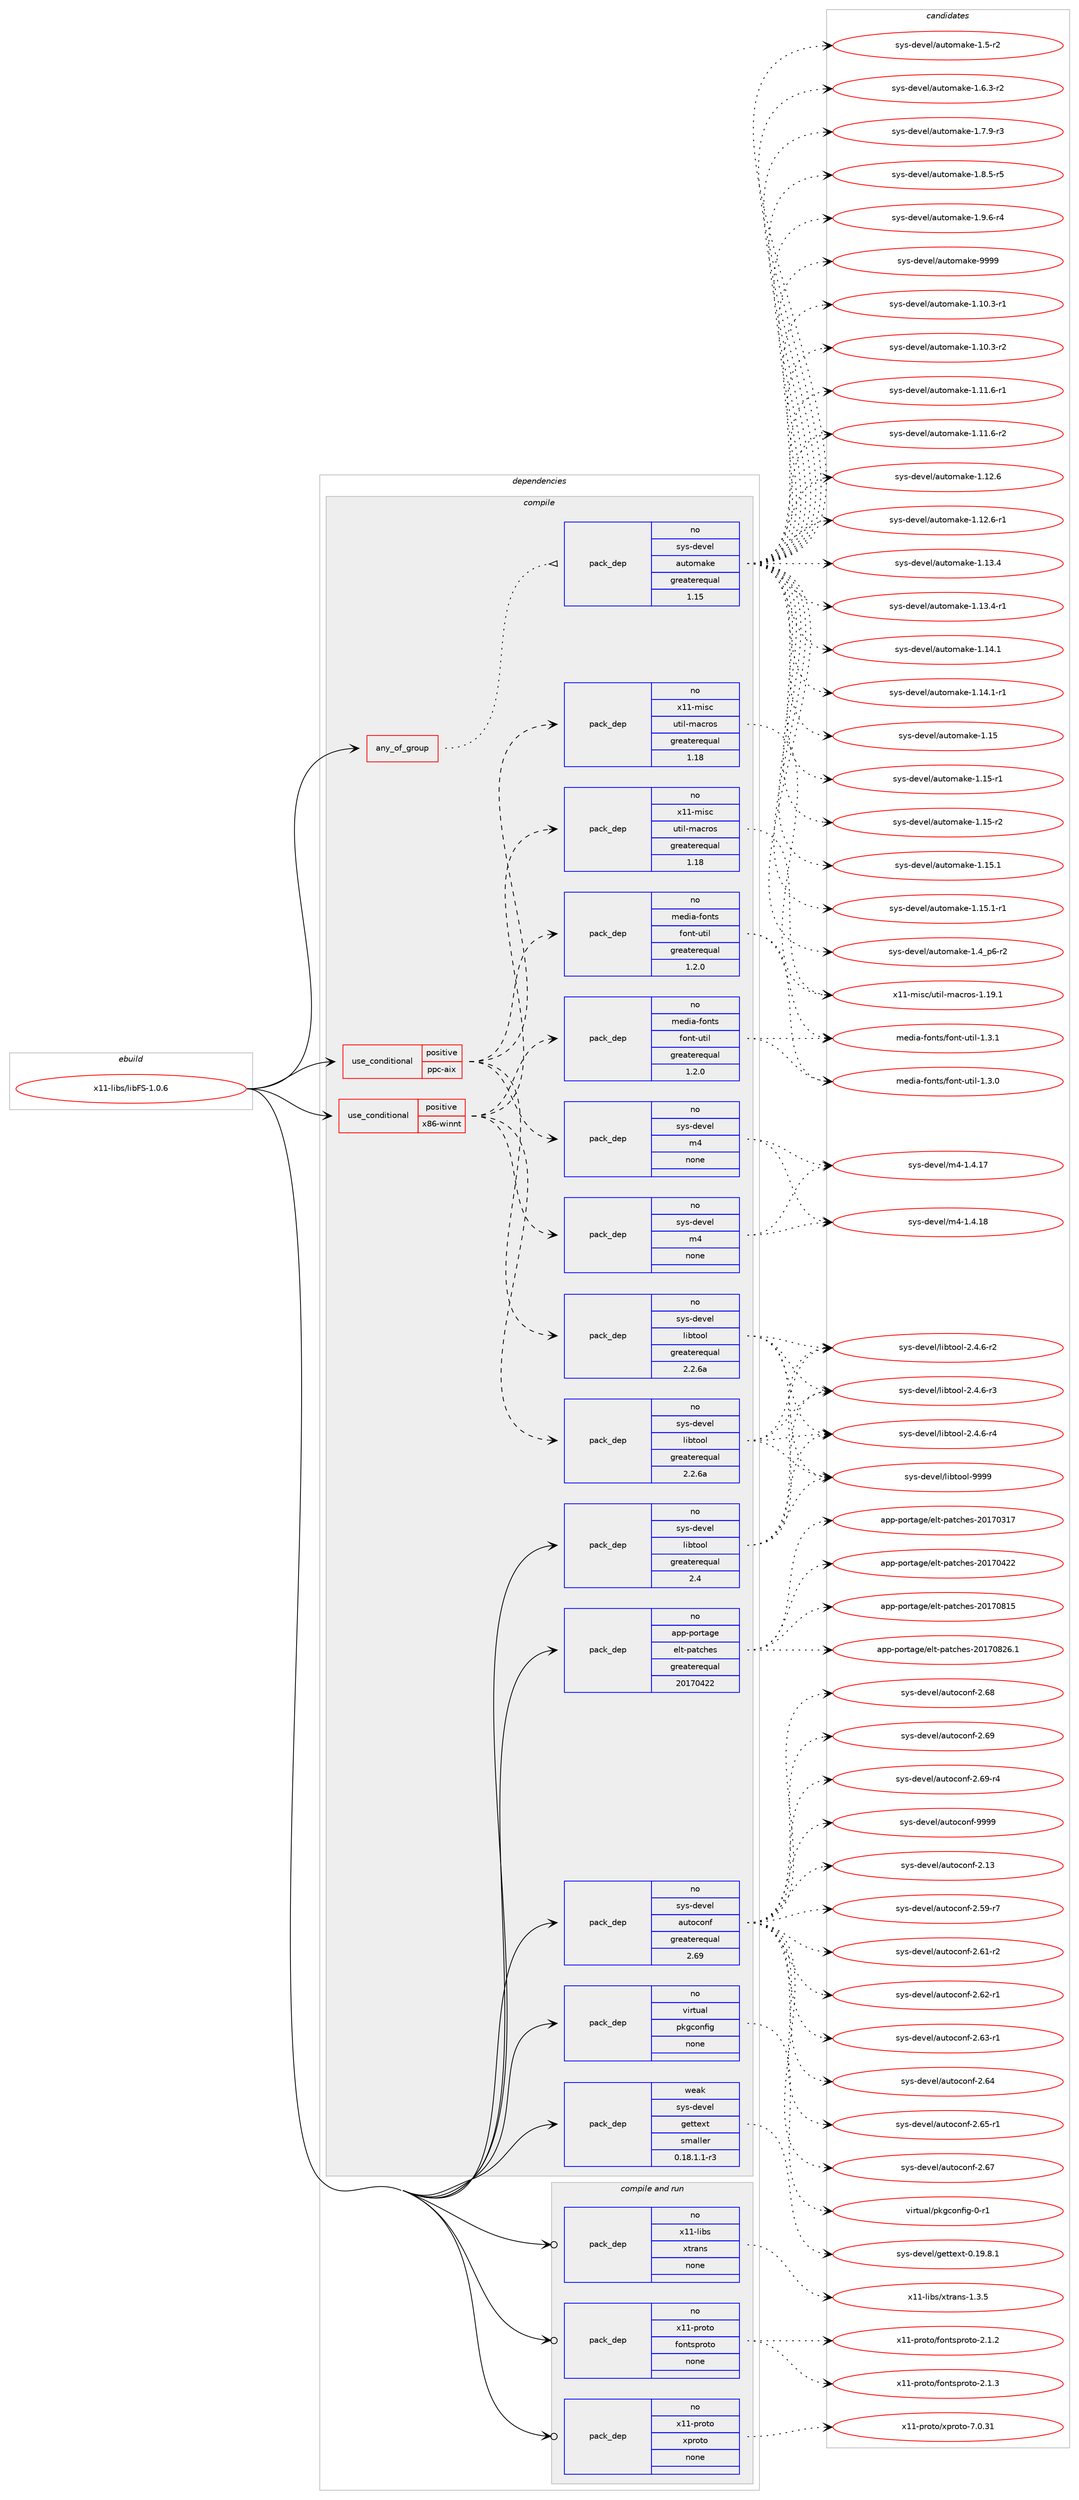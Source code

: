 digraph prolog {

# *************
# Graph options
# *************

newrank=true;
concentrate=true;
compound=true;
graph [rankdir=LR,fontname=Helvetica,fontsize=10,ranksep=1.5];#, ranksep=2.5, nodesep=0.2];
edge  [arrowhead=vee];
node  [fontname=Helvetica,fontsize=10];

# **********
# The ebuild
# **********

subgraph cluster_leftcol {
color=gray;
rank=same;
label=<<i>ebuild</i>>;
id [label="x11-libs/libFS-1.0.6", color=red, width=4, href="../x11-libs/libFS-1.0.6.svg"];
}

# ****************
# The dependencies
# ****************

subgraph cluster_midcol {
color=gray;
label=<<i>dependencies</i>>;
subgraph cluster_compile {
fillcolor="#eeeeee";
style=filled;
label=<<i>compile</i>>;
subgraph any9271 {
dependency517162 [label=<<TABLE BORDER="0" CELLBORDER="1" CELLSPACING="0" CELLPADDING="4"><TR><TD CELLPADDING="10">any_of_group</TD></TR></TABLE>>, shape=none, color=red];subgraph pack385210 {
dependency517163 [label=<<TABLE BORDER="0" CELLBORDER="1" CELLSPACING="0" CELLPADDING="4" WIDTH="220"><TR><TD ROWSPAN="6" CELLPADDING="30">pack_dep</TD></TR><TR><TD WIDTH="110">no</TD></TR><TR><TD>sys-devel</TD></TR><TR><TD>automake</TD></TR><TR><TD>greaterequal</TD></TR><TR><TD>1.15</TD></TR></TABLE>>, shape=none, color=blue];
}
dependency517162:e -> dependency517163:w [weight=20,style="dotted",arrowhead="oinv"];
}
id:e -> dependency517162:w [weight=20,style="solid",arrowhead="vee"];
subgraph cond122342 {
dependency517164 [label=<<TABLE BORDER="0" CELLBORDER="1" CELLSPACING="0" CELLPADDING="4"><TR><TD ROWSPAN="3" CELLPADDING="10">use_conditional</TD></TR><TR><TD>positive</TD></TR><TR><TD>ppc-aix</TD></TR></TABLE>>, shape=none, color=red];
subgraph pack385211 {
dependency517165 [label=<<TABLE BORDER="0" CELLBORDER="1" CELLSPACING="0" CELLPADDING="4" WIDTH="220"><TR><TD ROWSPAN="6" CELLPADDING="30">pack_dep</TD></TR><TR><TD WIDTH="110">no</TD></TR><TR><TD>sys-devel</TD></TR><TR><TD>libtool</TD></TR><TR><TD>greaterequal</TD></TR><TR><TD>2.2.6a</TD></TR></TABLE>>, shape=none, color=blue];
}
dependency517164:e -> dependency517165:w [weight=20,style="dashed",arrowhead="vee"];
subgraph pack385212 {
dependency517166 [label=<<TABLE BORDER="0" CELLBORDER="1" CELLSPACING="0" CELLPADDING="4" WIDTH="220"><TR><TD ROWSPAN="6" CELLPADDING="30">pack_dep</TD></TR><TR><TD WIDTH="110">no</TD></TR><TR><TD>sys-devel</TD></TR><TR><TD>m4</TD></TR><TR><TD>none</TD></TR><TR><TD></TD></TR></TABLE>>, shape=none, color=blue];
}
dependency517164:e -> dependency517166:w [weight=20,style="dashed",arrowhead="vee"];
subgraph pack385213 {
dependency517167 [label=<<TABLE BORDER="0" CELLBORDER="1" CELLSPACING="0" CELLPADDING="4" WIDTH="220"><TR><TD ROWSPAN="6" CELLPADDING="30">pack_dep</TD></TR><TR><TD WIDTH="110">no</TD></TR><TR><TD>x11-misc</TD></TR><TR><TD>util-macros</TD></TR><TR><TD>greaterequal</TD></TR><TR><TD>1.18</TD></TR></TABLE>>, shape=none, color=blue];
}
dependency517164:e -> dependency517167:w [weight=20,style="dashed",arrowhead="vee"];
subgraph pack385214 {
dependency517168 [label=<<TABLE BORDER="0" CELLBORDER="1" CELLSPACING="0" CELLPADDING="4" WIDTH="220"><TR><TD ROWSPAN="6" CELLPADDING="30">pack_dep</TD></TR><TR><TD WIDTH="110">no</TD></TR><TR><TD>media-fonts</TD></TR><TR><TD>font-util</TD></TR><TR><TD>greaterequal</TD></TR><TR><TD>1.2.0</TD></TR></TABLE>>, shape=none, color=blue];
}
dependency517164:e -> dependency517168:w [weight=20,style="dashed",arrowhead="vee"];
}
id:e -> dependency517164:w [weight=20,style="solid",arrowhead="vee"];
subgraph cond122343 {
dependency517169 [label=<<TABLE BORDER="0" CELLBORDER="1" CELLSPACING="0" CELLPADDING="4"><TR><TD ROWSPAN="3" CELLPADDING="10">use_conditional</TD></TR><TR><TD>positive</TD></TR><TR><TD>x86-winnt</TD></TR></TABLE>>, shape=none, color=red];
subgraph pack385215 {
dependency517170 [label=<<TABLE BORDER="0" CELLBORDER="1" CELLSPACING="0" CELLPADDING="4" WIDTH="220"><TR><TD ROWSPAN="6" CELLPADDING="30">pack_dep</TD></TR><TR><TD WIDTH="110">no</TD></TR><TR><TD>sys-devel</TD></TR><TR><TD>libtool</TD></TR><TR><TD>greaterequal</TD></TR><TR><TD>2.2.6a</TD></TR></TABLE>>, shape=none, color=blue];
}
dependency517169:e -> dependency517170:w [weight=20,style="dashed",arrowhead="vee"];
subgraph pack385216 {
dependency517171 [label=<<TABLE BORDER="0" CELLBORDER="1" CELLSPACING="0" CELLPADDING="4" WIDTH="220"><TR><TD ROWSPAN="6" CELLPADDING="30">pack_dep</TD></TR><TR><TD WIDTH="110">no</TD></TR><TR><TD>sys-devel</TD></TR><TR><TD>m4</TD></TR><TR><TD>none</TD></TR><TR><TD></TD></TR></TABLE>>, shape=none, color=blue];
}
dependency517169:e -> dependency517171:w [weight=20,style="dashed",arrowhead="vee"];
subgraph pack385217 {
dependency517172 [label=<<TABLE BORDER="0" CELLBORDER="1" CELLSPACING="0" CELLPADDING="4" WIDTH="220"><TR><TD ROWSPAN="6" CELLPADDING="30">pack_dep</TD></TR><TR><TD WIDTH="110">no</TD></TR><TR><TD>x11-misc</TD></TR><TR><TD>util-macros</TD></TR><TR><TD>greaterequal</TD></TR><TR><TD>1.18</TD></TR></TABLE>>, shape=none, color=blue];
}
dependency517169:e -> dependency517172:w [weight=20,style="dashed",arrowhead="vee"];
subgraph pack385218 {
dependency517173 [label=<<TABLE BORDER="0" CELLBORDER="1" CELLSPACING="0" CELLPADDING="4" WIDTH="220"><TR><TD ROWSPAN="6" CELLPADDING="30">pack_dep</TD></TR><TR><TD WIDTH="110">no</TD></TR><TR><TD>media-fonts</TD></TR><TR><TD>font-util</TD></TR><TR><TD>greaterequal</TD></TR><TR><TD>1.2.0</TD></TR></TABLE>>, shape=none, color=blue];
}
dependency517169:e -> dependency517173:w [weight=20,style="dashed",arrowhead="vee"];
}
id:e -> dependency517169:w [weight=20,style="solid",arrowhead="vee"];
subgraph pack385219 {
dependency517174 [label=<<TABLE BORDER="0" CELLBORDER="1" CELLSPACING="0" CELLPADDING="4" WIDTH="220"><TR><TD ROWSPAN="6" CELLPADDING="30">pack_dep</TD></TR><TR><TD WIDTH="110">no</TD></TR><TR><TD>app-portage</TD></TR><TR><TD>elt-patches</TD></TR><TR><TD>greaterequal</TD></TR><TR><TD>20170422</TD></TR></TABLE>>, shape=none, color=blue];
}
id:e -> dependency517174:w [weight=20,style="solid",arrowhead="vee"];
subgraph pack385220 {
dependency517175 [label=<<TABLE BORDER="0" CELLBORDER="1" CELLSPACING="0" CELLPADDING="4" WIDTH="220"><TR><TD ROWSPAN="6" CELLPADDING="30">pack_dep</TD></TR><TR><TD WIDTH="110">no</TD></TR><TR><TD>sys-devel</TD></TR><TR><TD>autoconf</TD></TR><TR><TD>greaterequal</TD></TR><TR><TD>2.69</TD></TR></TABLE>>, shape=none, color=blue];
}
id:e -> dependency517175:w [weight=20,style="solid",arrowhead="vee"];
subgraph pack385221 {
dependency517176 [label=<<TABLE BORDER="0" CELLBORDER="1" CELLSPACING="0" CELLPADDING="4" WIDTH="220"><TR><TD ROWSPAN="6" CELLPADDING="30">pack_dep</TD></TR><TR><TD WIDTH="110">no</TD></TR><TR><TD>sys-devel</TD></TR><TR><TD>libtool</TD></TR><TR><TD>greaterequal</TD></TR><TR><TD>2.4</TD></TR></TABLE>>, shape=none, color=blue];
}
id:e -> dependency517176:w [weight=20,style="solid",arrowhead="vee"];
subgraph pack385222 {
dependency517177 [label=<<TABLE BORDER="0" CELLBORDER="1" CELLSPACING="0" CELLPADDING="4" WIDTH="220"><TR><TD ROWSPAN="6" CELLPADDING="30">pack_dep</TD></TR><TR><TD WIDTH="110">no</TD></TR><TR><TD>virtual</TD></TR><TR><TD>pkgconfig</TD></TR><TR><TD>none</TD></TR><TR><TD></TD></TR></TABLE>>, shape=none, color=blue];
}
id:e -> dependency517177:w [weight=20,style="solid",arrowhead="vee"];
subgraph pack385223 {
dependency517178 [label=<<TABLE BORDER="0" CELLBORDER="1" CELLSPACING="0" CELLPADDING="4" WIDTH="220"><TR><TD ROWSPAN="6" CELLPADDING="30">pack_dep</TD></TR><TR><TD WIDTH="110">weak</TD></TR><TR><TD>sys-devel</TD></TR><TR><TD>gettext</TD></TR><TR><TD>smaller</TD></TR><TR><TD>0.18.1.1-r3</TD></TR></TABLE>>, shape=none, color=blue];
}
id:e -> dependency517178:w [weight=20,style="solid",arrowhead="vee"];
}
subgraph cluster_compileandrun {
fillcolor="#eeeeee";
style=filled;
label=<<i>compile and run</i>>;
subgraph pack385224 {
dependency517179 [label=<<TABLE BORDER="0" CELLBORDER="1" CELLSPACING="0" CELLPADDING="4" WIDTH="220"><TR><TD ROWSPAN="6" CELLPADDING="30">pack_dep</TD></TR><TR><TD WIDTH="110">no</TD></TR><TR><TD>x11-libs</TD></TR><TR><TD>xtrans</TD></TR><TR><TD>none</TD></TR><TR><TD></TD></TR></TABLE>>, shape=none, color=blue];
}
id:e -> dependency517179:w [weight=20,style="solid",arrowhead="odotvee"];
subgraph pack385225 {
dependency517180 [label=<<TABLE BORDER="0" CELLBORDER="1" CELLSPACING="0" CELLPADDING="4" WIDTH="220"><TR><TD ROWSPAN="6" CELLPADDING="30">pack_dep</TD></TR><TR><TD WIDTH="110">no</TD></TR><TR><TD>x11-proto</TD></TR><TR><TD>fontsproto</TD></TR><TR><TD>none</TD></TR><TR><TD></TD></TR></TABLE>>, shape=none, color=blue];
}
id:e -> dependency517180:w [weight=20,style="solid",arrowhead="odotvee"];
subgraph pack385226 {
dependency517181 [label=<<TABLE BORDER="0" CELLBORDER="1" CELLSPACING="0" CELLPADDING="4" WIDTH="220"><TR><TD ROWSPAN="6" CELLPADDING="30">pack_dep</TD></TR><TR><TD WIDTH="110">no</TD></TR><TR><TD>x11-proto</TD></TR><TR><TD>xproto</TD></TR><TR><TD>none</TD></TR><TR><TD></TD></TR></TABLE>>, shape=none, color=blue];
}
id:e -> dependency517181:w [weight=20,style="solid",arrowhead="odotvee"];
}
subgraph cluster_run {
fillcolor="#eeeeee";
style=filled;
label=<<i>run</i>>;
}
}

# **************
# The candidates
# **************

subgraph cluster_choices {
rank=same;
color=gray;
label=<<i>candidates</i>>;

subgraph choice385210 {
color=black;
nodesep=1;
choice11512111545100101118101108479711711611110997107101454946494846514511449 [label="sys-devel/automake-1.10.3-r1", color=red, width=4,href="../sys-devel/automake-1.10.3-r1.svg"];
choice11512111545100101118101108479711711611110997107101454946494846514511450 [label="sys-devel/automake-1.10.3-r2", color=red, width=4,href="../sys-devel/automake-1.10.3-r2.svg"];
choice11512111545100101118101108479711711611110997107101454946494946544511449 [label="sys-devel/automake-1.11.6-r1", color=red, width=4,href="../sys-devel/automake-1.11.6-r1.svg"];
choice11512111545100101118101108479711711611110997107101454946494946544511450 [label="sys-devel/automake-1.11.6-r2", color=red, width=4,href="../sys-devel/automake-1.11.6-r2.svg"];
choice1151211154510010111810110847971171161111099710710145494649504654 [label="sys-devel/automake-1.12.6", color=red, width=4,href="../sys-devel/automake-1.12.6.svg"];
choice11512111545100101118101108479711711611110997107101454946495046544511449 [label="sys-devel/automake-1.12.6-r1", color=red, width=4,href="../sys-devel/automake-1.12.6-r1.svg"];
choice1151211154510010111810110847971171161111099710710145494649514652 [label="sys-devel/automake-1.13.4", color=red, width=4,href="../sys-devel/automake-1.13.4.svg"];
choice11512111545100101118101108479711711611110997107101454946495146524511449 [label="sys-devel/automake-1.13.4-r1", color=red, width=4,href="../sys-devel/automake-1.13.4-r1.svg"];
choice1151211154510010111810110847971171161111099710710145494649524649 [label="sys-devel/automake-1.14.1", color=red, width=4,href="../sys-devel/automake-1.14.1.svg"];
choice11512111545100101118101108479711711611110997107101454946495246494511449 [label="sys-devel/automake-1.14.1-r1", color=red, width=4,href="../sys-devel/automake-1.14.1-r1.svg"];
choice115121115451001011181011084797117116111109971071014549464953 [label="sys-devel/automake-1.15", color=red, width=4,href="../sys-devel/automake-1.15.svg"];
choice1151211154510010111810110847971171161111099710710145494649534511449 [label="sys-devel/automake-1.15-r1", color=red, width=4,href="../sys-devel/automake-1.15-r1.svg"];
choice1151211154510010111810110847971171161111099710710145494649534511450 [label="sys-devel/automake-1.15-r2", color=red, width=4,href="../sys-devel/automake-1.15-r2.svg"];
choice1151211154510010111810110847971171161111099710710145494649534649 [label="sys-devel/automake-1.15.1", color=red, width=4,href="../sys-devel/automake-1.15.1.svg"];
choice11512111545100101118101108479711711611110997107101454946495346494511449 [label="sys-devel/automake-1.15.1-r1", color=red, width=4,href="../sys-devel/automake-1.15.1-r1.svg"];
choice115121115451001011181011084797117116111109971071014549465295112544511450 [label="sys-devel/automake-1.4_p6-r2", color=red, width=4,href="../sys-devel/automake-1.4_p6-r2.svg"];
choice11512111545100101118101108479711711611110997107101454946534511450 [label="sys-devel/automake-1.5-r2", color=red, width=4,href="../sys-devel/automake-1.5-r2.svg"];
choice115121115451001011181011084797117116111109971071014549465446514511450 [label="sys-devel/automake-1.6.3-r2", color=red, width=4,href="../sys-devel/automake-1.6.3-r2.svg"];
choice115121115451001011181011084797117116111109971071014549465546574511451 [label="sys-devel/automake-1.7.9-r3", color=red, width=4,href="../sys-devel/automake-1.7.9-r3.svg"];
choice115121115451001011181011084797117116111109971071014549465646534511453 [label="sys-devel/automake-1.8.5-r5", color=red, width=4,href="../sys-devel/automake-1.8.5-r5.svg"];
choice115121115451001011181011084797117116111109971071014549465746544511452 [label="sys-devel/automake-1.9.6-r4", color=red, width=4,href="../sys-devel/automake-1.9.6-r4.svg"];
choice115121115451001011181011084797117116111109971071014557575757 [label="sys-devel/automake-9999", color=red, width=4,href="../sys-devel/automake-9999.svg"];
dependency517163:e -> choice11512111545100101118101108479711711611110997107101454946494846514511449:w [style=dotted,weight="100"];
dependency517163:e -> choice11512111545100101118101108479711711611110997107101454946494846514511450:w [style=dotted,weight="100"];
dependency517163:e -> choice11512111545100101118101108479711711611110997107101454946494946544511449:w [style=dotted,weight="100"];
dependency517163:e -> choice11512111545100101118101108479711711611110997107101454946494946544511450:w [style=dotted,weight="100"];
dependency517163:e -> choice1151211154510010111810110847971171161111099710710145494649504654:w [style=dotted,weight="100"];
dependency517163:e -> choice11512111545100101118101108479711711611110997107101454946495046544511449:w [style=dotted,weight="100"];
dependency517163:e -> choice1151211154510010111810110847971171161111099710710145494649514652:w [style=dotted,weight="100"];
dependency517163:e -> choice11512111545100101118101108479711711611110997107101454946495146524511449:w [style=dotted,weight="100"];
dependency517163:e -> choice1151211154510010111810110847971171161111099710710145494649524649:w [style=dotted,weight="100"];
dependency517163:e -> choice11512111545100101118101108479711711611110997107101454946495246494511449:w [style=dotted,weight="100"];
dependency517163:e -> choice115121115451001011181011084797117116111109971071014549464953:w [style=dotted,weight="100"];
dependency517163:e -> choice1151211154510010111810110847971171161111099710710145494649534511449:w [style=dotted,weight="100"];
dependency517163:e -> choice1151211154510010111810110847971171161111099710710145494649534511450:w [style=dotted,weight="100"];
dependency517163:e -> choice1151211154510010111810110847971171161111099710710145494649534649:w [style=dotted,weight="100"];
dependency517163:e -> choice11512111545100101118101108479711711611110997107101454946495346494511449:w [style=dotted,weight="100"];
dependency517163:e -> choice115121115451001011181011084797117116111109971071014549465295112544511450:w [style=dotted,weight="100"];
dependency517163:e -> choice11512111545100101118101108479711711611110997107101454946534511450:w [style=dotted,weight="100"];
dependency517163:e -> choice115121115451001011181011084797117116111109971071014549465446514511450:w [style=dotted,weight="100"];
dependency517163:e -> choice115121115451001011181011084797117116111109971071014549465546574511451:w [style=dotted,weight="100"];
dependency517163:e -> choice115121115451001011181011084797117116111109971071014549465646534511453:w [style=dotted,weight="100"];
dependency517163:e -> choice115121115451001011181011084797117116111109971071014549465746544511452:w [style=dotted,weight="100"];
dependency517163:e -> choice115121115451001011181011084797117116111109971071014557575757:w [style=dotted,weight="100"];
}
subgraph choice385211 {
color=black;
nodesep=1;
choice1151211154510010111810110847108105981161111111084550465246544511450 [label="sys-devel/libtool-2.4.6-r2", color=red, width=4,href="../sys-devel/libtool-2.4.6-r2.svg"];
choice1151211154510010111810110847108105981161111111084550465246544511451 [label="sys-devel/libtool-2.4.6-r3", color=red, width=4,href="../sys-devel/libtool-2.4.6-r3.svg"];
choice1151211154510010111810110847108105981161111111084550465246544511452 [label="sys-devel/libtool-2.4.6-r4", color=red, width=4,href="../sys-devel/libtool-2.4.6-r4.svg"];
choice1151211154510010111810110847108105981161111111084557575757 [label="sys-devel/libtool-9999", color=red, width=4,href="../sys-devel/libtool-9999.svg"];
dependency517165:e -> choice1151211154510010111810110847108105981161111111084550465246544511450:w [style=dotted,weight="100"];
dependency517165:e -> choice1151211154510010111810110847108105981161111111084550465246544511451:w [style=dotted,weight="100"];
dependency517165:e -> choice1151211154510010111810110847108105981161111111084550465246544511452:w [style=dotted,weight="100"];
dependency517165:e -> choice1151211154510010111810110847108105981161111111084557575757:w [style=dotted,weight="100"];
}
subgraph choice385212 {
color=black;
nodesep=1;
choice11512111545100101118101108471095245494652464955 [label="sys-devel/m4-1.4.17", color=red, width=4,href="../sys-devel/m4-1.4.17.svg"];
choice11512111545100101118101108471095245494652464956 [label="sys-devel/m4-1.4.18", color=red, width=4,href="../sys-devel/m4-1.4.18.svg"];
dependency517166:e -> choice11512111545100101118101108471095245494652464955:w [style=dotted,weight="100"];
dependency517166:e -> choice11512111545100101118101108471095245494652464956:w [style=dotted,weight="100"];
}
subgraph choice385213 {
color=black;
nodesep=1;
choice120494945109105115994711711610510845109979911411111545494649574649 [label="x11-misc/util-macros-1.19.1", color=red, width=4,href="../x11-misc/util-macros-1.19.1.svg"];
dependency517167:e -> choice120494945109105115994711711610510845109979911411111545494649574649:w [style=dotted,weight="100"];
}
subgraph choice385214 {
color=black;
nodesep=1;
choice10910110010597451021111101161154710211111011645117116105108454946514648 [label="media-fonts/font-util-1.3.0", color=red, width=4,href="../media-fonts/font-util-1.3.0.svg"];
choice10910110010597451021111101161154710211111011645117116105108454946514649 [label="media-fonts/font-util-1.3.1", color=red, width=4,href="../media-fonts/font-util-1.3.1.svg"];
dependency517168:e -> choice10910110010597451021111101161154710211111011645117116105108454946514648:w [style=dotted,weight="100"];
dependency517168:e -> choice10910110010597451021111101161154710211111011645117116105108454946514649:w [style=dotted,weight="100"];
}
subgraph choice385215 {
color=black;
nodesep=1;
choice1151211154510010111810110847108105981161111111084550465246544511450 [label="sys-devel/libtool-2.4.6-r2", color=red, width=4,href="../sys-devel/libtool-2.4.6-r2.svg"];
choice1151211154510010111810110847108105981161111111084550465246544511451 [label="sys-devel/libtool-2.4.6-r3", color=red, width=4,href="../sys-devel/libtool-2.4.6-r3.svg"];
choice1151211154510010111810110847108105981161111111084550465246544511452 [label="sys-devel/libtool-2.4.6-r4", color=red, width=4,href="../sys-devel/libtool-2.4.6-r4.svg"];
choice1151211154510010111810110847108105981161111111084557575757 [label="sys-devel/libtool-9999", color=red, width=4,href="../sys-devel/libtool-9999.svg"];
dependency517170:e -> choice1151211154510010111810110847108105981161111111084550465246544511450:w [style=dotted,weight="100"];
dependency517170:e -> choice1151211154510010111810110847108105981161111111084550465246544511451:w [style=dotted,weight="100"];
dependency517170:e -> choice1151211154510010111810110847108105981161111111084550465246544511452:w [style=dotted,weight="100"];
dependency517170:e -> choice1151211154510010111810110847108105981161111111084557575757:w [style=dotted,weight="100"];
}
subgraph choice385216 {
color=black;
nodesep=1;
choice11512111545100101118101108471095245494652464955 [label="sys-devel/m4-1.4.17", color=red, width=4,href="../sys-devel/m4-1.4.17.svg"];
choice11512111545100101118101108471095245494652464956 [label="sys-devel/m4-1.4.18", color=red, width=4,href="../sys-devel/m4-1.4.18.svg"];
dependency517171:e -> choice11512111545100101118101108471095245494652464955:w [style=dotted,weight="100"];
dependency517171:e -> choice11512111545100101118101108471095245494652464956:w [style=dotted,weight="100"];
}
subgraph choice385217 {
color=black;
nodesep=1;
choice120494945109105115994711711610510845109979911411111545494649574649 [label="x11-misc/util-macros-1.19.1", color=red, width=4,href="../x11-misc/util-macros-1.19.1.svg"];
dependency517172:e -> choice120494945109105115994711711610510845109979911411111545494649574649:w [style=dotted,weight="100"];
}
subgraph choice385218 {
color=black;
nodesep=1;
choice10910110010597451021111101161154710211111011645117116105108454946514648 [label="media-fonts/font-util-1.3.0", color=red, width=4,href="../media-fonts/font-util-1.3.0.svg"];
choice10910110010597451021111101161154710211111011645117116105108454946514649 [label="media-fonts/font-util-1.3.1", color=red, width=4,href="../media-fonts/font-util-1.3.1.svg"];
dependency517173:e -> choice10910110010597451021111101161154710211111011645117116105108454946514648:w [style=dotted,weight="100"];
dependency517173:e -> choice10910110010597451021111101161154710211111011645117116105108454946514649:w [style=dotted,weight="100"];
}
subgraph choice385219 {
color=black;
nodesep=1;
choice97112112451121111141169710310147101108116451129711699104101115455048495548514955 [label="app-portage/elt-patches-20170317", color=red, width=4,href="../app-portage/elt-patches-20170317.svg"];
choice97112112451121111141169710310147101108116451129711699104101115455048495548525050 [label="app-portage/elt-patches-20170422", color=red, width=4,href="../app-portage/elt-patches-20170422.svg"];
choice97112112451121111141169710310147101108116451129711699104101115455048495548564953 [label="app-portage/elt-patches-20170815", color=red, width=4,href="../app-portage/elt-patches-20170815.svg"];
choice971121124511211111411697103101471011081164511297116991041011154550484955485650544649 [label="app-portage/elt-patches-20170826.1", color=red, width=4,href="../app-portage/elt-patches-20170826.1.svg"];
dependency517174:e -> choice97112112451121111141169710310147101108116451129711699104101115455048495548514955:w [style=dotted,weight="100"];
dependency517174:e -> choice97112112451121111141169710310147101108116451129711699104101115455048495548525050:w [style=dotted,weight="100"];
dependency517174:e -> choice97112112451121111141169710310147101108116451129711699104101115455048495548564953:w [style=dotted,weight="100"];
dependency517174:e -> choice971121124511211111411697103101471011081164511297116991041011154550484955485650544649:w [style=dotted,weight="100"];
}
subgraph choice385220 {
color=black;
nodesep=1;
choice115121115451001011181011084797117116111991111101024550464951 [label="sys-devel/autoconf-2.13", color=red, width=4,href="../sys-devel/autoconf-2.13.svg"];
choice1151211154510010111810110847971171161119911111010245504653574511455 [label="sys-devel/autoconf-2.59-r7", color=red, width=4,href="../sys-devel/autoconf-2.59-r7.svg"];
choice1151211154510010111810110847971171161119911111010245504654494511450 [label="sys-devel/autoconf-2.61-r2", color=red, width=4,href="../sys-devel/autoconf-2.61-r2.svg"];
choice1151211154510010111810110847971171161119911111010245504654504511449 [label="sys-devel/autoconf-2.62-r1", color=red, width=4,href="../sys-devel/autoconf-2.62-r1.svg"];
choice1151211154510010111810110847971171161119911111010245504654514511449 [label="sys-devel/autoconf-2.63-r1", color=red, width=4,href="../sys-devel/autoconf-2.63-r1.svg"];
choice115121115451001011181011084797117116111991111101024550465452 [label="sys-devel/autoconf-2.64", color=red, width=4,href="../sys-devel/autoconf-2.64.svg"];
choice1151211154510010111810110847971171161119911111010245504654534511449 [label="sys-devel/autoconf-2.65-r1", color=red, width=4,href="../sys-devel/autoconf-2.65-r1.svg"];
choice115121115451001011181011084797117116111991111101024550465455 [label="sys-devel/autoconf-2.67", color=red, width=4,href="../sys-devel/autoconf-2.67.svg"];
choice115121115451001011181011084797117116111991111101024550465456 [label="sys-devel/autoconf-2.68", color=red, width=4,href="../sys-devel/autoconf-2.68.svg"];
choice115121115451001011181011084797117116111991111101024550465457 [label="sys-devel/autoconf-2.69", color=red, width=4,href="../sys-devel/autoconf-2.69.svg"];
choice1151211154510010111810110847971171161119911111010245504654574511452 [label="sys-devel/autoconf-2.69-r4", color=red, width=4,href="../sys-devel/autoconf-2.69-r4.svg"];
choice115121115451001011181011084797117116111991111101024557575757 [label="sys-devel/autoconf-9999", color=red, width=4,href="../sys-devel/autoconf-9999.svg"];
dependency517175:e -> choice115121115451001011181011084797117116111991111101024550464951:w [style=dotted,weight="100"];
dependency517175:e -> choice1151211154510010111810110847971171161119911111010245504653574511455:w [style=dotted,weight="100"];
dependency517175:e -> choice1151211154510010111810110847971171161119911111010245504654494511450:w [style=dotted,weight="100"];
dependency517175:e -> choice1151211154510010111810110847971171161119911111010245504654504511449:w [style=dotted,weight="100"];
dependency517175:e -> choice1151211154510010111810110847971171161119911111010245504654514511449:w [style=dotted,weight="100"];
dependency517175:e -> choice115121115451001011181011084797117116111991111101024550465452:w [style=dotted,weight="100"];
dependency517175:e -> choice1151211154510010111810110847971171161119911111010245504654534511449:w [style=dotted,weight="100"];
dependency517175:e -> choice115121115451001011181011084797117116111991111101024550465455:w [style=dotted,weight="100"];
dependency517175:e -> choice115121115451001011181011084797117116111991111101024550465456:w [style=dotted,weight="100"];
dependency517175:e -> choice115121115451001011181011084797117116111991111101024550465457:w [style=dotted,weight="100"];
dependency517175:e -> choice1151211154510010111810110847971171161119911111010245504654574511452:w [style=dotted,weight="100"];
dependency517175:e -> choice115121115451001011181011084797117116111991111101024557575757:w [style=dotted,weight="100"];
}
subgraph choice385221 {
color=black;
nodesep=1;
choice1151211154510010111810110847108105981161111111084550465246544511450 [label="sys-devel/libtool-2.4.6-r2", color=red, width=4,href="../sys-devel/libtool-2.4.6-r2.svg"];
choice1151211154510010111810110847108105981161111111084550465246544511451 [label="sys-devel/libtool-2.4.6-r3", color=red, width=4,href="../sys-devel/libtool-2.4.6-r3.svg"];
choice1151211154510010111810110847108105981161111111084550465246544511452 [label="sys-devel/libtool-2.4.6-r4", color=red, width=4,href="../sys-devel/libtool-2.4.6-r4.svg"];
choice1151211154510010111810110847108105981161111111084557575757 [label="sys-devel/libtool-9999", color=red, width=4,href="../sys-devel/libtool-9999.svg"];
dependency517176:e -> choice1151211154510010111810110847108105981161111111084550465246544511450:w [style=dotted,weight="100"];
dependency517176:e -> choice1151211154510010111810110847108105981161111111084550465246544511451:w [style=dotted,weight="100"];
dependency517176:e -> choice1151211154510010111810110847108105981161111111084550465246544511452:w [style=dotted,weight="100"];
dependency517176:e -> choice1151211154510010111810110847108105981161111111084557575757:w [style=dotted,weight="100"];
}
subgraph choice385222 {
color=black;
nodesep=1;
choice11810511411611797108471121071039911111010210510345484511449 [label="virtual/pkgconfig-0-r1", color=red, width=4,href="../virtual/pkgconfig-0-r1.svg"];
dependency517177:e -> choice11810511411611797108471121071039911111010210510345484511449:w [style=dotted,weight="100"];
}
subgraph choice385223 {
color=black;
nodesep=1;
choice1151211154510010111810110847103101116116101120116454846495746564649 [label="sys-devel/gettext-0.19.8.1", color=red, width=4,href="../sys-devel/gettext-0.19.8.1.svg"];
dependency517178:e -> choice1151211154510010111810110847103101116116101120116454846495746564649:w [style=dotted,weight="100"];
}
subgraph choice385224 {
color=black;
nodesep=1;
choice120494945108105981154712011611497110115454946514653 [label="x11-libs/xtrans-1.3.5", color=red, width=4,href="../x11-libs/xtrans-1.3.5.svg"];
dependency517179:e -> choice120494945108105981154712011611497110115454946514653:w [style=dotted,weight="100"];
}
subgraph choice385225 {
color=black;
nodesep=1;
choice12049494511211411111611147102111110116115112114111116111455046494650 [label="x11-proto/fontsproto-2.1.2", color=red, width=4,href="../x11-proto/fontsproto-2.1.2.svg"];
choice12049494511211411111611147102111110116115112114111116111455046494651 [label="x11-proto/fontsproto-2.1.3", color=red, width=4,href="../x11-proto/fontsproto-2.1.3.svg"];
dependency517180:e -> choice12049494511211411111611147102111110116115112114111116111455046494650:w [style=dotted,weight="100"];
dependency517180:e -> choice12049494511211411111611147102111110116115112114111116111455046494651:w [style=dotted,weight="100"];
}
subgraph choice385226 {
color=black;
nodesep=1;
choice1204949451121141111161114712011211411111611145554648465149 [label="x11-proto/xproto-7.0.31", color=red, width=4,href="../x11-proto/xproto-7.0.31.svg"];
dependency517181:e -> choice1204949451121141111161114712011211411111611145554648465149:w [style=dotted,weight="100"];
}
}

}
